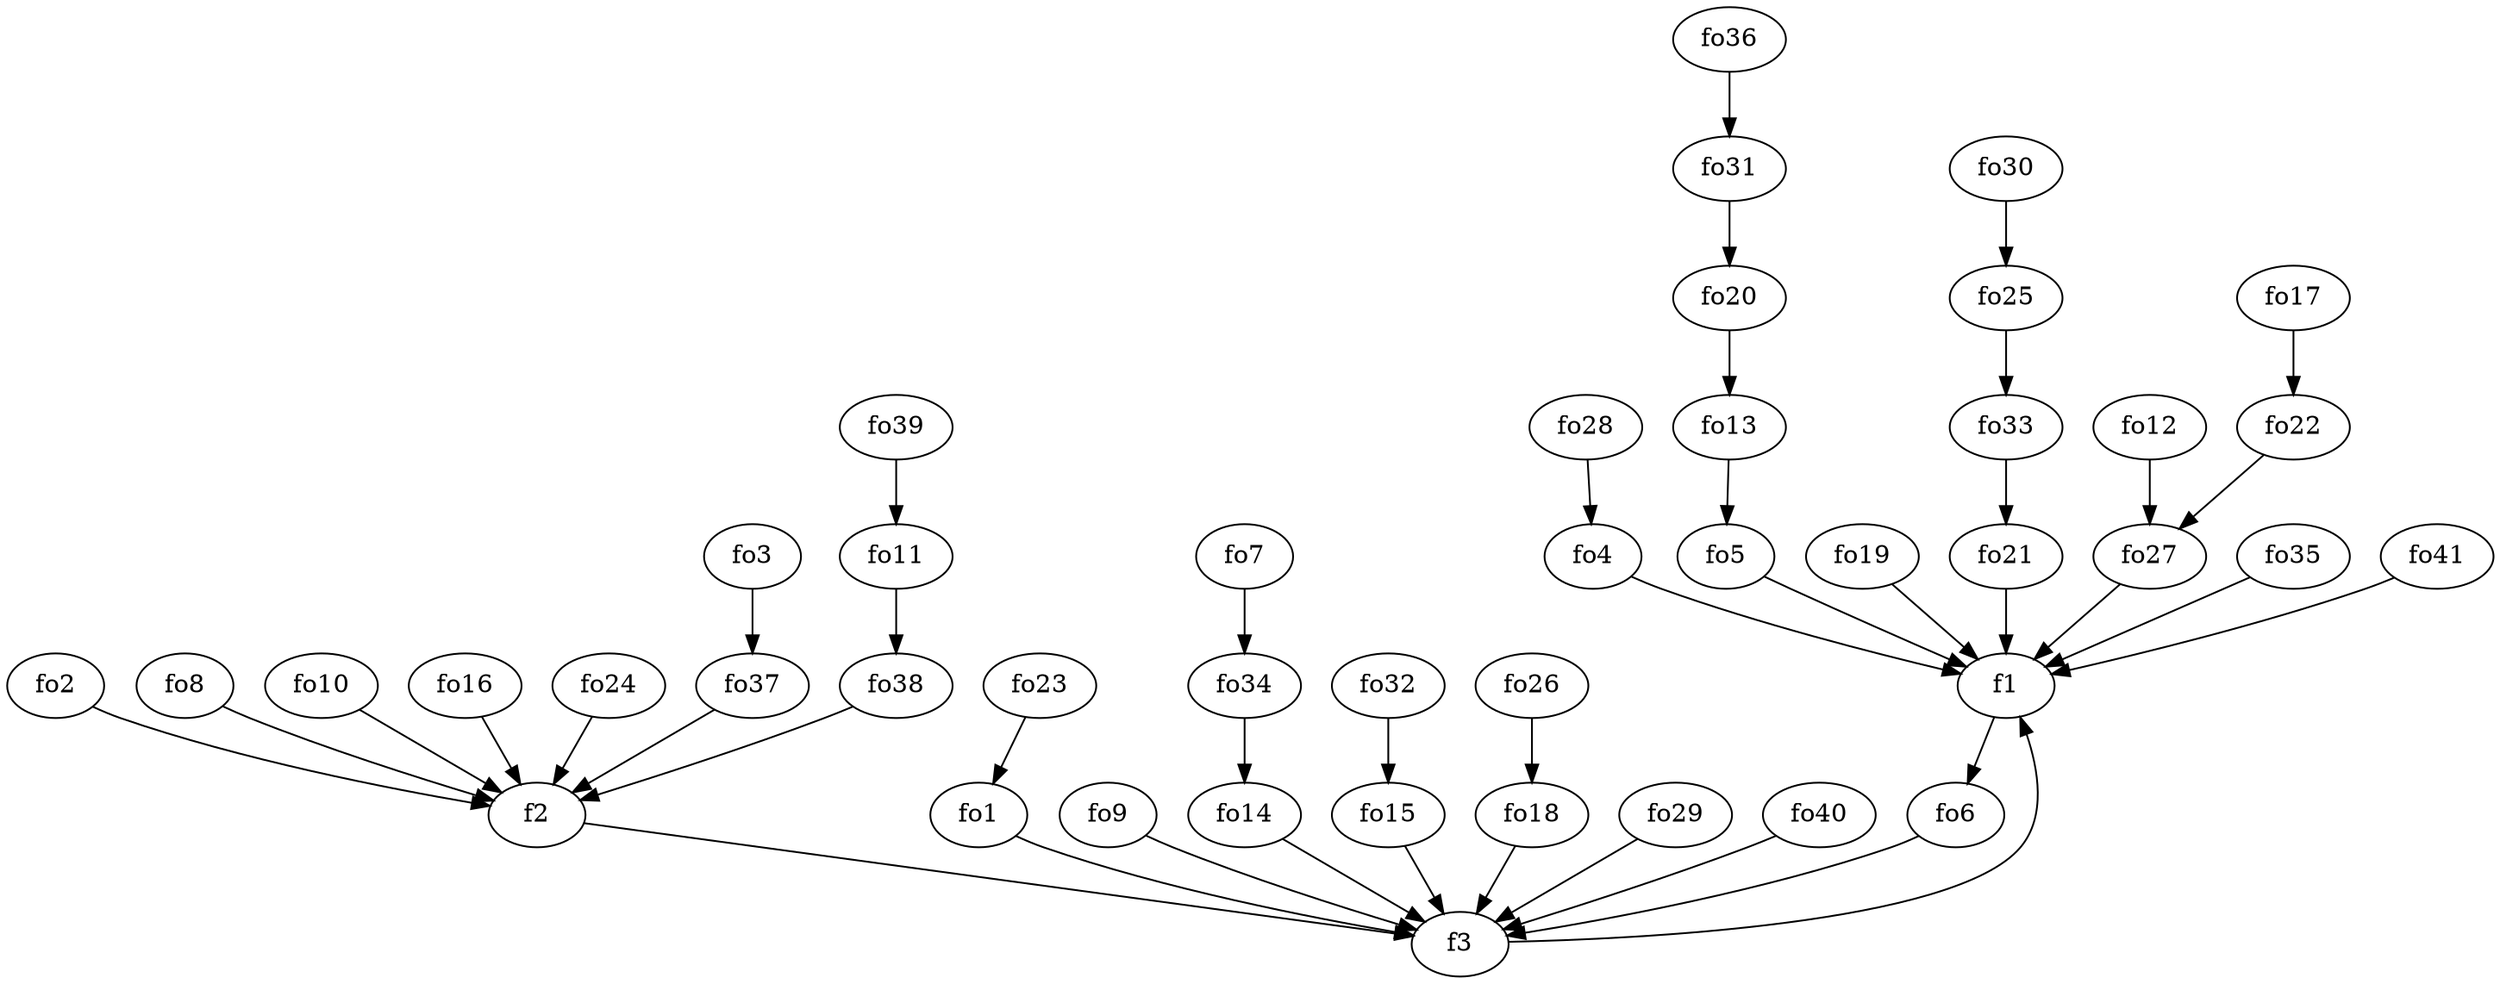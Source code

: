 strict digraph  {
f1;
f2;
f3;
fo1;
fo2;
fo3;
fo4;
fo5;
fo6;
fo7;
fo8;
fo9;
fo10;
fo11;
fo12;
fo13;
fo14;
fo15;
fo16;
fo17;
fo18;
fo19;
fo20;
fo21;
fo22;
fo23;
fo24;
fo25;
fo26;
fo27;
fo28;
fo29;
fo30;
fo31;
fo32;
fo33;
fo34;
fo35;
fo36;
fo37;
fo38;
fo39;
fo40;
fo41;
f1 -> fo6  [weight=2];
f2 -> f3  [weight=2];
f3 -> f1  [weight=2];
fo1 -> f3  [weight=2];
fo2 -> f2  [weight=2];
fo3 -> fo37  [weight=2];
fo4 -> f1  [weight=2];
fo5 -> f1  [weight=2];
fo6 -> f3  [weight=2];
fo7 -> fo34  [weight=2];
fo8 -> f2  [weight=2];
fo9 -> f3  [weight=2];
fo10 -> f2  [weight=2];
fo11 -> fo38  [weight=2];
fo12 -> fo27  [weight=2];
fo13 -> fo5  [weight=2];
fo14 -> f3  [weight=2];
fo15 -> f3  [weight=2];
fo16 -> f2  [weight=2];
fo17 -> fo22  [weight=2];
fo18 -> f3  [weight=2];
fo19 -> f1  [weight=2];
fo20 -> fo13  [weight=2];
fo21 -> f1  [weight=2];
fo22 -> fo27  [weight=2];
fo23 -> fo1  [weight=2];
fo24 -> f2  [weight=2];
fo25 -> fo33  [weight=2];
fo26 -> fo18  [weight=2];
fo27 -> f1  [weight=2];
fo28 -> fo4  [weight=2];
fo29 -> f3  [weight=2];
fo30 -> fo25  [weight=2];
fo31 -> fo20  [weight=2];
fo32 -> fo15  [weight=2];
fo33 -> fo21  [weight=2];
fo34 -> fo14  [weight=2];
fo35 -> f1  [weight=2];
fo36 -> fo31  [weight=2];
fo37 -> f2  [weight=2];
fo38 -> f2  [weight=2];
fo39 -> fo11  [weight=2];
fo40 -> f3  [weight=2];
fo41 -> f1  [weight=2];
}
